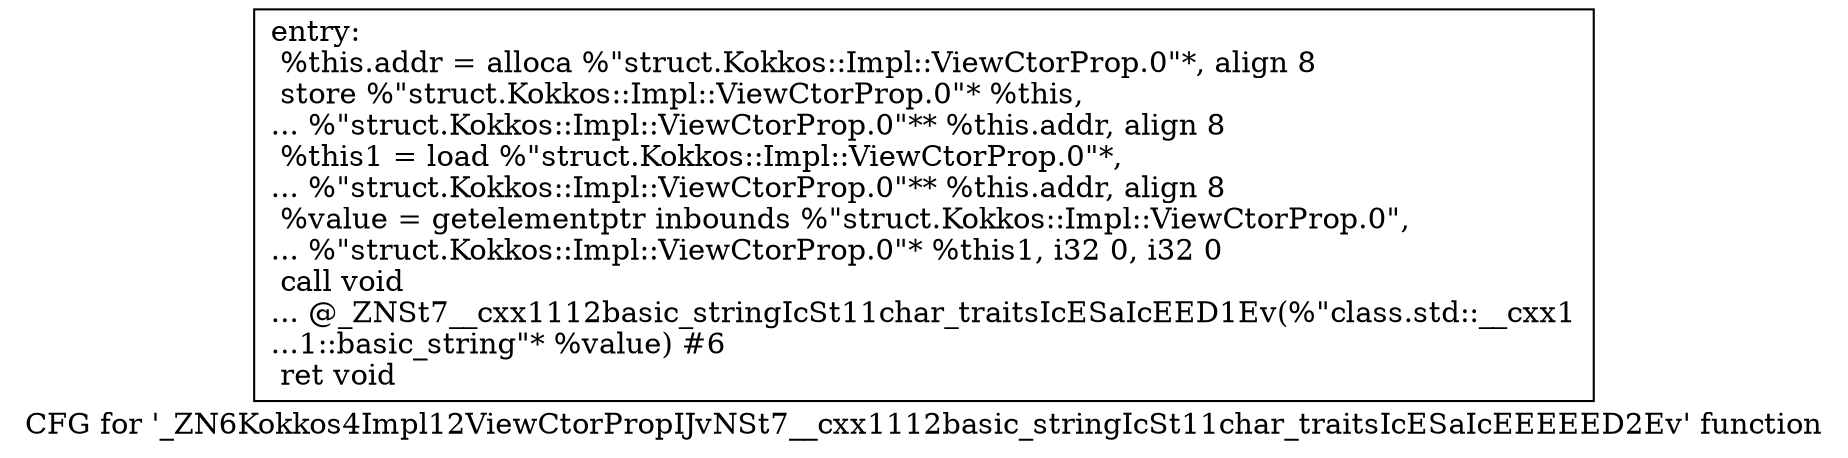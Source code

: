 digraph "CFG for '_ZN6Kokkos4Impl12ViewCtorPropIJvNSt7__cxx1112basic_stringIcSt11char_traitsIcESaIcEEEEED2Ev' function" {
	label="CFG for '_ZN6Kokkos4Impl12ViewCtorPropIJvNSt7__cxx1112basic_stringIcSt11char_traitsIcESaIcEEEEED2Ev' function";

	Node0x5e55740 [shape=record,label="{entry:\l  %this.addr = alloca %\"struct.Kokkos::Impl::ViewCtorProp.0\"*, align 8\l  store %\"struct.Kokkos::Impl::ViewCtorProp.0\"* %this,\l... %\"struct.Kokkos::Impl::ViewCtorProp.0\"** %this.addr, align 8\l  %this1 = load %\"struct.Kokkos::Impl::ViewCtorProp.0\"*,\l... %\"struct.Kokkos::Impl::ViewCtorProp.0\"** %this.addr, align 8\l  %value = getelementptr inbounds %\"struct.Kokkos::Impl::ViewCtorProp.0\",\l... %\"struct.Kokkos::Impl::ViewCtorProp.0\"* %this1, i32 0, i32 0\l  call void\l... @_ZNSt7__cxx1112basic_stringIcSt11char_traitsIcESaIcEED1Ev(%\"class.std::__cxx1\l...1::basic_string\"* %value) #6\l  ret void\l}"];
}
